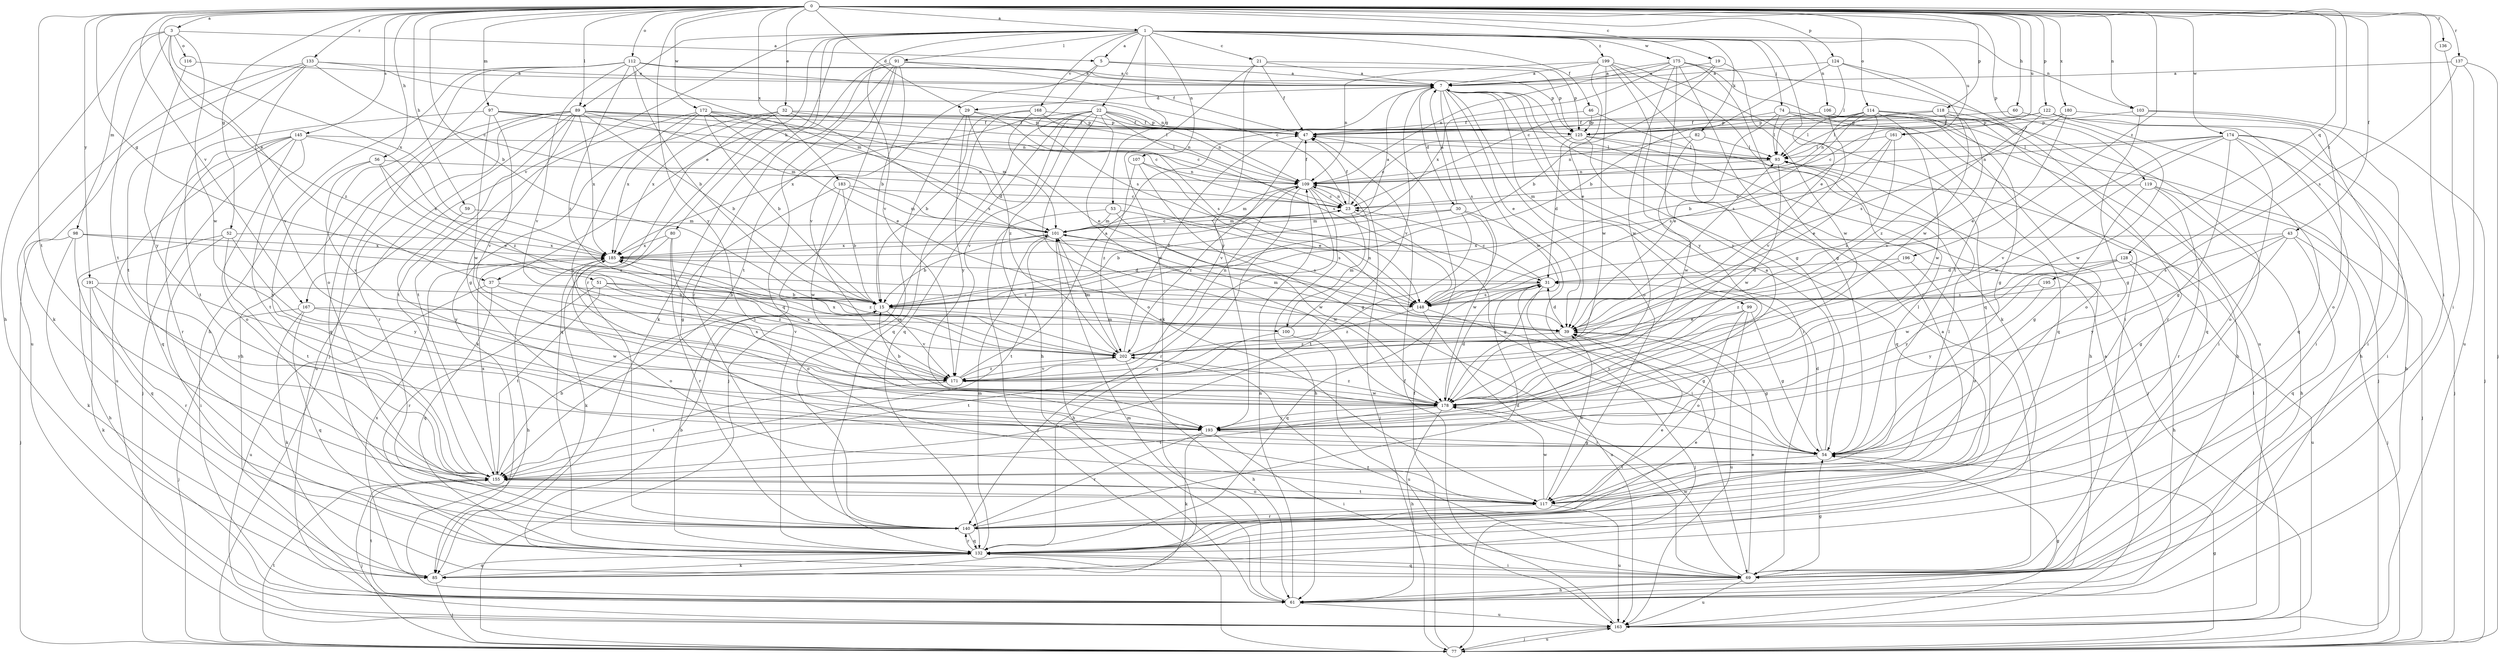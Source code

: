 strict digraph  {
0;
1;
3;
5;
7;
15;
19;
21;
22;
23;
29;
30;
31;
32;
37;
39;
43;
46;
47;
51;
52;
53;
54;
56;
59;
60;
61;
69;
74;
77;
80;
82;
85;
89;
91;
93;
97;
98;
99;
100;
101;
103;
106;
107;
109;
112;
114;
116;
117;
118;
119;
122;
124;
125;
128;
132;
133;
136;
137;
140;
145;
148;
155;
161;
163;
167;
168;
171;
172;
174;
175;
178;
180;
183;
185;
191;
193;
195;
196;
199;
202;
0 -> 1  [label=a];
0 -> 3  [label=a];
0 -> 15  [label=b];
0 -> 19  [label=c];
0 -> 29  [label=d];
0 -> 32  [label=e];
0 -> 37  [label=e];
0 -> 43  [label=f];
0 -> 51  [label=g];
0 -> 52  [label=g];
0 -> 56  [label=h];
0 -> 59  [label=h];
0 -> 60  [label=h];
0 -> 69  [label=i];
0 -> 89  [label=l];
0 -> 97  [label=m];
0 -> 103  [label=n];
0 -> 112  [label=o];
0 -> 114  [label=o];
0 -> 118  [label=p];
0 -> 119  [label=p];
0 -> 122  [label=p];
0 -> 124  [label=p];
0 -> 128  [label=q];
0 -> 133  [label=r];
0 -> 136  [label=r];
0 -> 137  [label=r];
0 -> 145  [label=s];
0 -> 155  [label=t];
0 -> 161  [label=u];
0 -> 167  [label=v];
0 -> 172  [label=w];
0 -> 174  [label=w];
0 -> 180  [label=x];
0 -> 183  [label=x];
0 -> 191  [label=y];
0 -> 193  [label=y];
0 -> 195  [label=z];
0 -> 196  [label=z];
1 -> 5  [label=a];
1 -> 21  [label=c];
1 -> 22  [label=c];
1 -> 37  [label=e];
1 -> 39  [label=e];
1 -> 46  [label=f];
1 -> 53  [label=g];
1 -> 74  [label=j];
1 -> 80  [label=k];
1 -> 82  [label=k];
1 -> 89  [label=l];
1 -> 91  [label=l];
1 -> 103  [label=n];
1 -> 106  [label=n];
1 -> 107  [label=n];
1 -> 140  [label=r];
1 -> 161  [label=u];
1 -> 167  [label=v];
1 -> 168  [label=v];
1 -> 171  [label=v];
1 -> 175  [label=w];
1 -> 199  [label=z];
3 -> 5  [label=a];
3 -> 61  [label=h];
3 -> 98  [label=m];
3 -> 116  [label=o];
3 -> 155  [label=t];
3 -> 178  [label=w];
3 -> 185  [label=x];
3 -> 202  [label=z];
5 -> 7  [label=a];
5 -> 125  [label=p];
5 -> 148  [label=s];
5 -> 171  [label=v];
7 -> 29  [label=d];
7 -> 30  [label=d];
7 -> 39  [label=e];
7 -> 69  [label=i];
7 -> 99  [label=m];
7 -> 117  [label=o];
7 -> 148  [label=s];
7 -> 171  [label=v];
7 -> 178  [label=w];
15 -> 39  [label=e];
15 -> 100  [label=m];
15 -> 171  [label=v];
19 -> 7  [label=a];
19 -> 15  [label=b];
19 -> 23  [label=c];
19 -> 178  [label=w];
21 -> 7  [label=a];
21 -> 47  [label=f];
21 -> 85  [label=k];
21 -> 125  [label=p];
21 -> 193  [label=y];
22 -> 47  [label=f];
22 -> 61  [label=h];
22 -> 77  [label=j];
22 -> 109  [label=n];
22 -> 117  [label=o];
22 -> 125  [label=p];
22 -> 132  [label=q];
22 -> 148  [label=s];
22 -> 171  [label=v];
22 -> 178  [label=w];
22 -> 185  [label=x];
23 -> 47  [label=f];
23 -> 54  [label=g];
23 -> 100  [label=m];
23 -> 101  [label=m];
23 -> 109  [label=n];
29 -> 47  [label=f];
29 -> 140  [label=r];
29 -> 148  [label=s];
29 -> 193  [label=y];
29 -> 202  [label=z];
30 -> 7  [label=a];
30 -> 15  [label=b];
30 -> 69  [label=i];
30 -> 101  [label=m];
30 -> 155  [label=t];
30 -> 178  [label=w];
31 -> 15  [label=b];
31 -> 23  [label=c];
31 -> 77  [label=j];
31 -> 132  [label=q];
31 -> 148  [label=s];
31 -> 163  [label=u];
32 -> 85  [label=k];
32 -> 93  [label=l];
32 -> 125  [label=p];
32 -> 132  [label=q];
32 -> 148  [label=s];
32 -> 185  [label=x];
37 -> 15  [label=b];
37 -> 132  [label=q];
37 -> 163  [label=u];
37 -> 171  [label=v];
39 -> 31  [label=d];
39 -> 54  [label=g];
39 -> 93  [label=l];
39 -> 101  [label=m];
39 -> 202  [label=z];
43 -> 54  [label=g];
43 -> 77  [label=j];
43 -> 132  [label=q];
43 -> 148  [label=s];
43 -> 185  [label=x];
43 -> 193  [label=y];
46 -> 47  [label=f];
46 -> 61  [label=h];
46 -> 125  [label=p];
47 -> 93  [label=l];
47 -> 171  [label=v];
51 -> 15  [label=b];
51 -> 140  [label=r];
51 -> 148  [label=s];
51 -> 155  [label=t];
51 -> 202  [label=z];
52 -> 61  [label=h];
52 -> 69  [label=i];
52 -> 155  [label=t];
52 -> 185  [label=x];
52 -> 193  [label=y];
53 -> 77  [label=j];
53 -> 101  [label=m];
53 -> 148  [label=s];
53 -> 178  [label=w];
54 -> 7  [label=a];
54 -> 31  [label=d];
54 -> 93  [label=l];
54 -> 155  [label=t];
56 -> 39  [label=e];
56 -> 109  [label=n];
56 -> 171  [label=v];
56 -> 185  [label=x];
56 -> 193  [label=y];
59 -> 101  [label=m];
59 -> 193  [label=y];
60 -> 125  [label=p];
60 -> 178  [label=w];
61 -> 101  [label=m];
61 -> 109  [label=n];
61 -> 155  [label=t];
61 -> 163  [label=u];
69 -> 7  [label=a];
69 -> 39  [label=e];
69 -> 54  [label=g];
69 -> 61  [label=h];
69 -> 132  [label=q];
69 -> 163  [label=u];
69 -> 178  [label=w];
69 -> 202  [label=z];
74 -> 39  [label=e];
74 -> 61  [label=h];
74 -> 77  [label=j];
74 -> 93  [label=l];
74 -> 125  [label=p];
74 -> 132  [label=q];
77 -> 47  [label=f];
77 -> 54  [label=g];
77 -> 155  [label=t];
77 -> 163  [label=u];
80 -> 85  [label=k];
80 -> 117  [label=o];
80 -> 140  [label=r];
80 -> 185  [label=x];
82 -> 93  [label=l];
82 -> 109  [label=n];
82 -> 178  [label=w];
85 -> 77  [label=j];
85 -> 132  [label=q];
85 -> 185  [label=x];
89 -> 15  [label=b];
89 -> 23  [label=c];
89 -> 47  [label=f];
89 -> 54  [label=g];
89 -> 61  [label=h];
89 -> 101  [label=m];
89 -> 125  [label=p];
89 -> 132  [label=q];
89 -> 140  [label=r];
89 -> 155  [label=t];
89 -> 163  [label=u];
89 -> 185  [label=x];
91 -> 7  [label=a];
91 -> 15  [label=b];
91 -> 47  [label=f];
91 -> 69  [label=i];
91 -> 85  [label=k];
91 -> 132  [label=q];
91 -> 140  [label=r];
91 -> 155  [label=t];
93 -> 109  [label=n];
93 -> 178  [label=w];
97 -> 23  [label=c];
97 -> 109  [label=n];
97 -> 125  [label=p];
97 -> 155  [label=t];
97 -> 171  [label=v];
97 -> 178  [label=w];
98 -> 77  [label=j];
98 -> 85  [label=k];
98 -> 132  [label=q];
98 -> 148  [label=s];
98 -> 185  [label=x];
99 -> 39  [label=e];
99 -> 54  [label=g];
99 -> 117  [label=o];
99 -> 163  [label=u];
99 -> 193  [label=y];
100 -> 109  [label=n];
100 -> 155  [label=t];
100 -> 163  [label=u];
101 -> 7  [label=a];
101 -> 15  [label=b];
101 -> 23  [label=c];
101 -> 61  [label=h];
101 -> 148  [label=s];
101 -> 155  [label=t];
101 -> 178  [label=w];
101 -> 185  [label=x];
103 -> 54  [label=g];
103 -> 69  [label=i];
103 -> 77  [label=j];
103 -> 125  [label=p];
106 -> 117  [label=o];
106 -> 125  [label=p];
106 -> 171  [label=v];
107 -> 39  [label=e];
107 -> 54  [label=g];
107 -> 109  [label=n];
107 -> 202  [label=z];
109 -> 23  [label=c];
109 -> 47  [label=f];
109 -> 61  [label=h];
109 -> 77  [label=j];
109 -> 101  [label=m];
109 -> 132  [label=q];
109 -> 140  [label=r];
109 -> 202  [label=z];
112 -> 7  [label=a];
112 -> 15  [label=b];
112 -> 23  [label=c];
112 -> 61  [label=h];
112 -> 77  [label=j];
112 -> 101  [label=m];
112 -> 117  [label=o];
112 -> 125  [label=p];
112 -> 171  [label=v];
112 -> 202  [label=z];
114 -> 15  [label=b];
114 -> 47  [label=f];
114 -> 54  [label=g];
114 -> 69  [label=i];
114 -> 93  [label=l];
114 -> 109  [label=n];
114 -> 132  [label=q];
114 -> 148  [label=s];
114 -> 178  [label=w];
116 -> 7  [label=a];
116 -> 193  [label=y];
117 -> 39  [label=e];
117 -> 93  [label=l];
117 -> 140  [label=r];
117 -> 155  [label=t];
117 -> 163  [label=u];
117 -> 178  [label=w];
118 -> 23  [label=c];
118 -> 47  [label=f];
118 -> 93  [label=l];
118 -> 140  [label=r];
118 -> 171  [label=v];
119 -> 23  [label=c];
119 -> 54  [label=g];
119 -> 61  [label=h];
119 -> 77  [label=j];
119 -> 140  [label=r];
122 -> 47  [label=f];
122 -> 61  [label=h];
122 -> 69  [label=i];
122 -> 125  [label=p];
122 -> 132  [label=q];
122 -> 202  [label=z];
124 -> 7  [label=a];
124 -> 15  [label=b];
124 -> 93  [label=l];
124 -> 155  [label=t];
124 -> 178  [label=w];
125 -> 23  [label=c];
125 -> 31  [label=d];
125 -> 77  [label=j];
125 -> 93  [label=l];
125 -> 132  [label=q];
128 -> 31  [label=d];
128 -> 61  [label=h];
128 -> 163  [label=u];
128 -> 178  [label=w];
128 -> 193  [label=y];
132 -> 15  [label=b];
132 -> 39  [label=e];
132 -> 69  [label=i];
132 -> 85  [label=k];
132 -> 101  [label=m];
132 -> 140  [label=r];
133 -> 7  [label=a];
133 -> 23  [label=c];
133 -> 85  [label=k];
133 -> 109  [label=n];
133 -> 155  [label=t];
133 -> 163  [label=u];
133 -> 171  [label=v];
136 -> 69  [label=i];
137 -> 7  [label=a];
137 -> 77  [label=j];
137 -> 148  [label=s];
137 -> 163  [label=u];
140 -> 31  [label=d];
140 -> 39  [label=e];
140 -> 132  [label=q];
145 -> 77  [label=j];
145 -> 93  [label=l];
145 -> 117  [label=o];
145 -> 132  [label=q];
145 -> 140  [label=r];
145 -> 155  [label=t];
145 -> 163  [label=u];
145 -> 202  [label=z];
148 -> 54  [label=g];
148 -> 69  [label=i];
148 -> 202  [label=z];
155 -> 15  [label=b];
155 -> 77  [label=j];
155 -> 117  [label=o];
155 -> 185  [label=x];
161 -> 39  [label=e];
161 -> 93  [label=l];
161 -> 148  [label=s];
161 -> 202  [label=z];
163 -> 7  [label=a];
163 -> 47  [label=f];
163 -> 54  [label=g];
163 -> 77  [label=j];
163 -> 93  [label=l];
167 -> 39  [label=e];
167 -> 77  [label=j];
167 -> 85  [label=k];
167 -> 132  [label=q];
167 -> 178  [label=w];
168 -> 15  [label=b];
168 -> 39  [label=e];
168 -> 47  [label=f];
168 -> 109  [label=n];
168 -> 132  [label=q];
171 -> 7  [label=a];
171 -> 155  [label=t];
171 -> 178  [label=w];
171 -> 185  [label=x];
171 -> 202  [label=z];
172 -> 15  [label=b];
172 -> 31  [label=d];
172 -> 39  [label=e];
172 -> 47  [label=f];
172 -> 101  [label=m];
172 -> 155  [label=t];
172 -> 185  [label=x];
172 -> 193  [label=y];
174 -> 54  [label=g];
174 -> 61  [label=h];
174 -> 69  [label=i];
174 -> 77  [label=j];
174 -> 93  [label=l];
174 -> 109  [label=n];
174 -> 117  [label=o];
174 -> 171  [label=v];
174 -> 178  [label=w];
175 -> 7  [label=a];
175 -> 54  [label=g];
175 -> 69  [label=i];
175 -> 109  [label=n];
175 -> 140  [label=r];
175 -> 163  [label=u];
175 -> 178  [label=w];
175 -> 185  [label=x];
175 -> 193  [label=y];
178 -> 15  [label=b];
178 -> 31  [label=d];
178 -> 61  [label=h];
178 -> 155  [label=t];
178 -> 185  [label=x];
178 -> 193  [label=y];
178 -> 202  [label=z];
180 -> 39  [label=e];
180 -> 47  [label=f];
180 -> 117  [label=o];
180 -> 148  [label=s];
183 -> 15  [label=b];
183 -> 23  [label=c];
183 -> 54  [label=g];
183 -> 101  [label=m];
183 -> 178  [label=w];
185 -> 31  [label=d];
185 -> 61  [label=h];
185 -> 117  [label=o];
185 -> 202  [label=z];
191 -> 15  [label=b];
191 -> 85  [label=k];
191 -> 140  [label=r];
191 -> 193  [label=y];
193 -> 54  [label=g];
193 -> 69  [label=i];
193 -> 85  [label=k];
193 -> 140  [label=r];
195 -> 148  [label=s];
195 -> 193  [label=y];
196 -> 31  [label=d];
196 -> 117  [label=o];
196 -> 202  [label=z];
199 -> 7  [label=a];
199 -> 39  [label=e];
199 -> 54  [label=g];
199 -> 85  [label=k];
199 -> 109  [label=n];
199 -> 132  [label=q];
199 -> 178  [label=w];
199 -> 193  [label=y];
202 -> 47  [label=f];
202 -> 61  [label=h];
202 -> 101  [label=m];
202 -> 109  [label=n];
202 -> 171  [label=v];
202 -> 185  [label=x];
}
